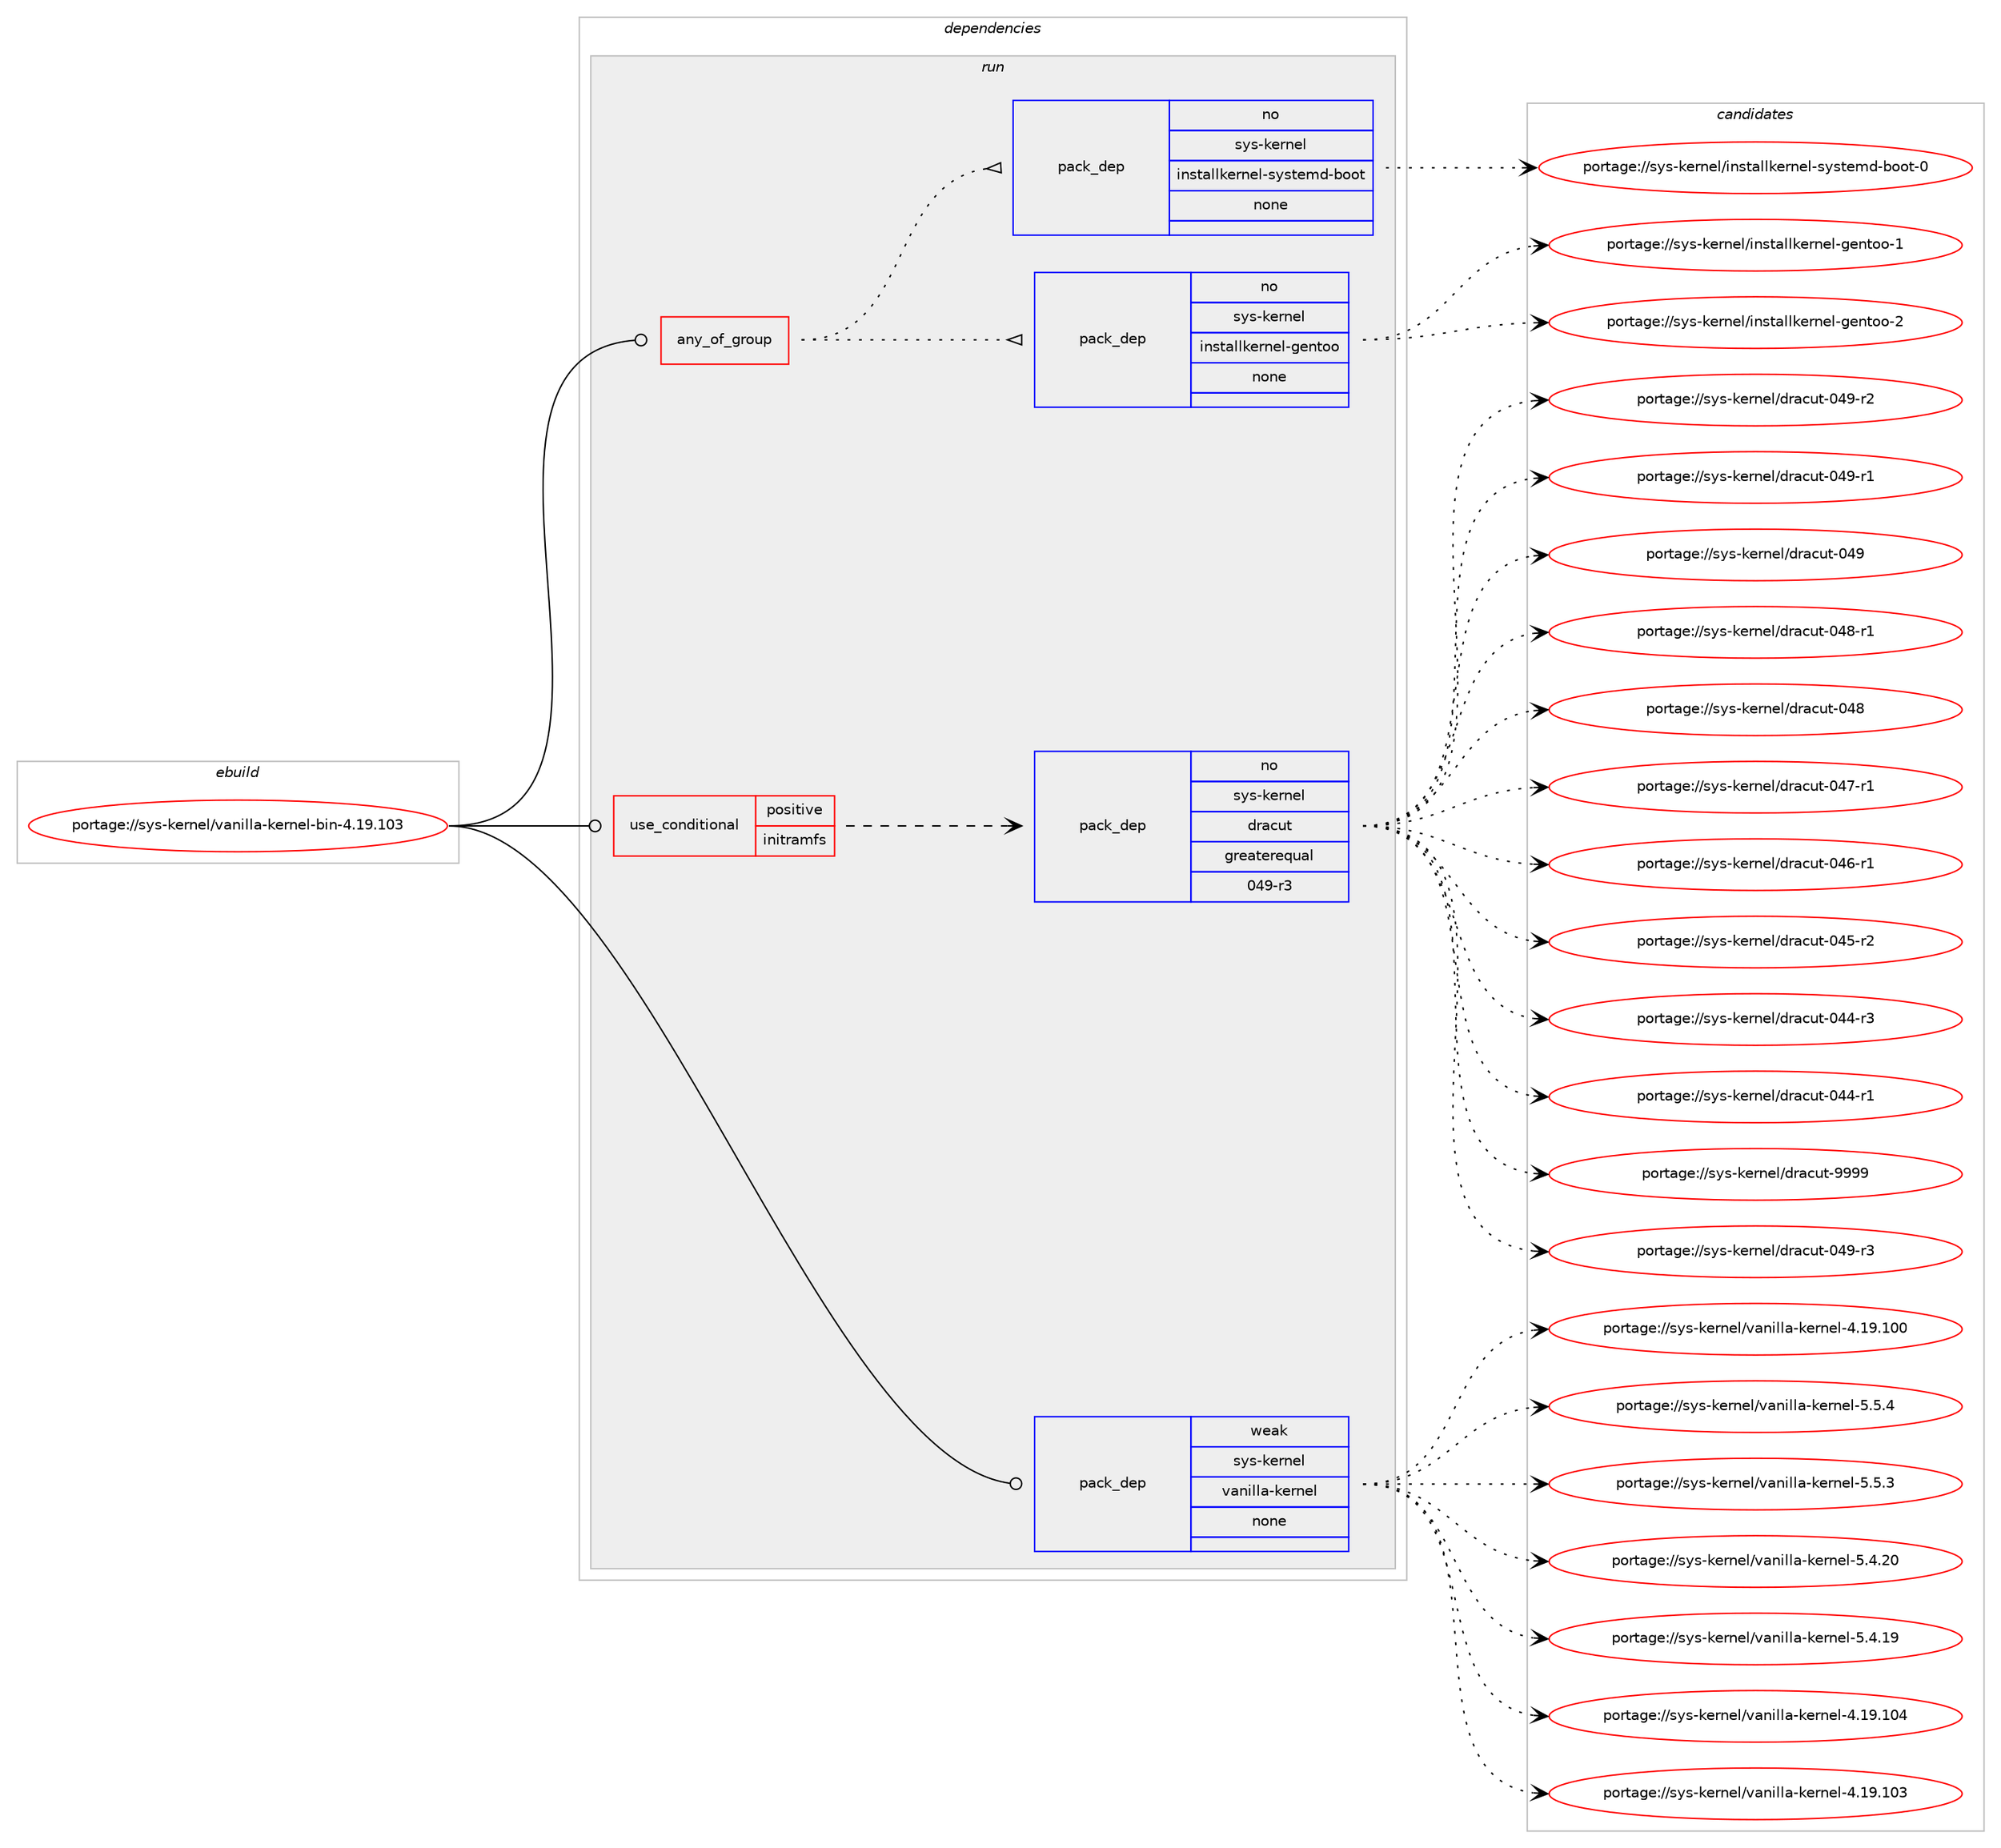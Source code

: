 digraph prolog {

# *************
# Graph options
# *************

newrank=true;
concentrate=true;
compound=true;
graph [rankdir=LR,fontname=Helvetica,fontsize=10,ranksep=1.5];#, ranksep=2.5, nodesep=0.2];
edge  [arrowhead=vee];
node  [fontname=Helvetica,fontsize=10];

# **********
# The ebuild
# **********

subgraph cluster_leftcol {
color=gray;
rank=same;
label=<<i>ebuild</i>>;
id [label="portage://sys-kernel/vanilla-kernel-bin-4.19.103", color=red, width=4, href="../sys-kernel/vanilla-kernel-bin-4.19.103.svg"];
}

# ****************
# The dependencies
# ****************

subgraph cluster_midcol {
color=gray;
label=<<i>dependencies</i>>;
subgraph cluster_compile {
fillcolor="#eeeeee";
style=filled;
label=<<i>compile</i>>;
}
subgraph cluster_compileandrun {
fillcolor="#eeeeee";
style=filled;
label=<<i>compile and run</i>>;
}
subgraph cluster_run {
fillcolor="#eeeeee";
style=filled;
label=<<i>run</i>>;
subgraph any928 {
dependency42619 [label=<<TABLE BORDER="0" CELLBORDER="1" CELLSPACING="0" CELLPADDING="4"><TR><TD CELLPADDING="10">any_of_group</TD></TR></TABLE>>, shape=none, color=red];subgraph pack33302 {
dependency42620 [label=<<TABLE BORDER="0" CELLBORDER="1" CELLSPACING="0" CELLPADDING="4" WIDTH="220"><TR><TD ROWSPAN="6" CELLPADDING="30">pack_dep</TD></TR><TR><TD WIDTH="110">no</TD></TR><TR><TD>sys-kernel</TD></TR><TR><TD>installkernel-gentoo</TD></TR><TR><TD>none</TD></TR><TR><TD></TD></TR></TABLE>>, shape=none, color=blue];
}
dependency42619:e -> dependency42620:w [weight=20,style="dotted",arrowhead="oinv"];
subgraph pack33303 {
dependency42621 [label=<<TABLE BORDER="0" CELLBORDER="1" CELLSPACING="0" CELLPADDING="4" WIDTH="220"><TR><TD ROWSPAN="6" CELLPADDING="30">pack_dep</TD></TR><TR><TD WIDTH="110">no</TD></TR><TR><TD>sys-kernel</TD></TR><TR><TD>installkernel-systemd-boot</TD></TR><TR><TD>none</TD></TR><TR><TD></TD></TR></TABLE>>, shape=none, color=blue];
}
dependency42619:e -> dependency42621:w [weight=20,style="dotted",arrowhead="oinv"];
}
id:e -> dependency42619:w [weight=20,style="solid",arrowhead="odot"];
subgraph cond8329 {
dependency42622 [label=<<TABLE BORDER="0" CELLBORDER="1" CELLSPACING="0" CELLPADDING="4"><TR><TD ROWSPAN="3" CELLPADDING="10">use_conditional</TD></TR><TR><TD>positive</TD></TR><TR><TD>initramfs</TD></TR></TABLE>>, shape=none, color=red];
subgraph pack33304 {
dependency42623 [label=<<TABLE BORDER="0" CELLBORDER="1" CELLSPACING="0" CELLPADDING="4" WIDTH="220"><TR><TD ROWSPAN="6" CELLPADDING="30">pack_dep</TD></TR><TR><TD WIDTH="110">no</TD></TR><TR><TD>sys-kernel</TD></TR><TR><TD>dracut</TD></TR><TR><TD>greaterequal</TD></TR><TR><TD>049-r3</TD></TR></TABLE>>, shape=none, color=blue];
}
dependency42622:e -> dependency42623:w [weight=20,style="dashed",arrowhead="vee"];
}
id:e -> dependency42622:w [weight=20,style="solid",arrowhead="odot"];
subgraph pack33305 {
dependency42624 [label=<<TABLE BORDER="0" CELLBORDER="1" CELLSPACING="0" CELLPADDING="4" WIDTH="220"><TR><TD ROWSPAN="6" CELLPADDING="30">pack_dep</TD></TR><TR><TD WIDTH="110">weak</TD></TR><TR><TD>sys-kernel</TD></TR><TR><TD>vanilla-kernel</TD></TR><TR><TD>none</TD></TR><TR><TD></TD></TR></TABLE>>, shape=none, color=blue];
}
id:e -> dependency42624:w [weight=20,style="solid",arrowhead="odot"];
}
}

# **************
# The candidates
# **************

subgraph cluster_choices {
rank=same;
color=gray;
label=<<i>candidates</i>>;

subgraph choice33302 {
color=black;
nodesep=1;
choice115121115451071011141101011084710511011511697108108107101114110101108451031011101161111114550 [label="portage://sys-kernel/installkernel-gentoo-2", color=red, width=4,href="../sys-kernel/installkernel-gentoo-2.svg"];
choice115121115451071011141101011084710511011511697108108107101114110101108451031011101161111114549 [label="portage://sys-kernel/installkernel-gentoo-1", color=red, width=4,href="../sys-kernel/installkernel-gentoo-1.svg"];
dependency42620:e -> choice115121115451071011141101011084710511011511697108108107101114110101108451031011101161111114550:w [style=dotted,weight="100"];
dependency42620:e -> choice115121115451071011141101011084710511011511697108108107101114110101108451031011101161111114549:w [style=dotted,weight="100"];
}
subgraph choice33303 {
color=black;
nodesep=1;
choice1151211154510710111411010110847105110115116971081081071011141101011084511512111511610110910045981111111164548 [label="portage://sys-kernel/installkernel-systemd-boot-0", color=red, width=4,href="../sys-kernel/installkernel-systemd-boot-0.svg"];
dependency42621:e -> choice1151211154510710111411010110847105110115116971081081071011141101011084511512111511610110910045981111111164548:w [style=dotted,weight="100"];
}
subgraph choice33304 {
color=black;
nodesep=1;
choice115121115451071011141101011084710011497991171164557575757 [label="portage://sys-kernel/dracut-9999", color=red, width=4,href="../sys-kernel/dracut-9999.svg"];
choice11512111545107101114110101108471001149799117116454852574511451 [label="portage://sys-kernel/dracut-049-r3", color=red, width=4,href="../sys-kernel/dracut-049-r3.svg"];
choice11512111545107101114110101108471001149799117116454852574511450 [label="portage://sys-kernel/dracut-049-r2", color=red, width=4,href="../sys-kernel/dracut-049-r2.svg"];
choice11512111545107101114110101108471001149799117116454852574511449 [label="portage://sys-kernel/dracut-049-r1", color=red, width=4,href="../sys-kernel/dracut-049-r1.svg"];
choice1151211154510710111411010110847100114979911711645485257 [label="portage://sys-kernel/dracut-049", color=red, width=4,href="../sys-kernel/dracut-049.svg"];
choice11512111545107101114110101108471001149799117116454852564511449 [label="portage://sys-kernel/dracut-048-r1", color=red, width=4,href="../sys-kernel/dracut-048-r1.svg"];
choice1151211154510710111411010110847100114979911711645485256 [label="portage://sys-kernel/dracut-048", color=red, width=4,href="../sys-kernel/dracut-048.svg"];
choice11512111545107101114110101108471001149799117116454852554511449 [label="portage://sys-kernel/dracut-047-r1", color=red, width=4,href="../sys-kernel/dracut-047-r1.svg"];
choice11512111545107101114110101108471001149799117116454852544511449 [label="portage://sys-kernel/dracut-046-r1", color=red, width=4,href="../sys-kernel/dracut-046-r1.svg"];
choice11512111545107101114110101108471001149799117116454852534511450 [label="portage://sys-kernel/dracut-045-r2", color=red, width=4,href="../sys-kernel/dracut-045-r2.svg"];
choice11512111545107101114110101108471001149799117116454852524511451 [label="portage://sys-kernel/dracut-044-r3", color=red, width=4,href="../sys-kernel/dracut-044-r3.svg"];
choice11512111545107101114110101108471001149799117116454852524511449 [label="portage://sys-kernel/dracut-044-r1", color=red, width=4,href="../sys-kernel/dracut-044-r1.svg"];
dependency42623:e -> choice115121115451071011141101011084710011497991171164557575757:w [style=dotted,weight="100"];
dependency42623:e -> choice11512111545107101114110101108471001149799117116454852574511451:w [style=dotted,weight="100"];
dependency42623:e -> choice11512111545107101114110101108471001149799117116454852574511450:w [style=dotted,weight="100"];
dependency42623:e -> choice11512111545107101114110101108471001149799117116454852574511449:w [style=dotted,weight="100"];
dependency42623:e -> choice1151211154510710111411010110847100114979911711645485257:w [style=dotted,weight="100"];
dependency42623:e -> choice11512111545107101114110101108471001149799117116454852564511449:w [style=dotted,weight="100"];
dependency42623:e -> choice1151211154510710111411010110847100114979911711645485256:w [style=dotted,weight="100"];
dependency42623:e -> choice11512111545107101114110101108471001149799117116454852554511449:w [style=dotted,weight="100"];
dependency42623:e -> choice11512111545107101114110101108471001149799117116454852544511449:w [style=dotted,weight="100"];
dependency42623:e -> choice11512111545107101114110101108471001149799117116454852534511450:w [style=dotted,weight="100"];
dependency42623:e -> choice11512111545107101114110101108471001149799117116454852524511451:w [style=dotted,weight="100"];
dependency42623:e -> choice11512111545107101114110101108471001149799117116454852524511449:w [style=dotted,weight="100"];
}
subgraph choice33305 {
color=black;
nodesep=1;
choice1151211154510710111411010110847118971101051081089745107101114110101108455346534652 [label="portage://sys-kernel/vanilla-kernel-5.5.4", color=red, width=4,href="../sys-kernel/vanilla-kernel-5.5.4.svg"];
choice1151211154510710111411010110847118971101051081089745107101114110101108455346534651 [label="portage://sys-kernel/vanilla-kernel-5.5.3", color=red, width=4,href="../sys-kernel/vanilla-kernel-5.5.3.svg"];
choice115121115451071011141101011084711897110105108108974510710111411010110845534652465048 [label="portage://sys-kernel/vanilla-kernel-5.4.20", color=red, width=4,href="../sys-kernel/vanilla-kernel-5.4.20.svg"];
choice115121115451071011141101011084711897110105108108974510710111411010110845534652464957 [label="portage://sys-kernel/vanilla-kernel-5.4.19", color=red, width=4,href="../sys-kernel/vanilla-kernel-5.4.19.svg"];
choice1151211154510710111411010110847118971101051081089745107101114110101108455246495746494852 [label="portage://sys-kernel/vanilla-kernel-4.19.104", color=red, width=4,href="../sys-kernel/vanilla-kernel-4.19.104.svg"];
choice1151211154510710111411010110847118971101051081089745107101114110101108455246495746494851 [label="portage://sys-kernel/vanilla-kernel-4.19.103", color=red, width=4,href="../sys-kernel/vanilla-kernel-4.19.103.svg"];
choice1151211154510710111411010110847118971101051081089745107101114110101108455246495746494848 [label="portage://sys-kernel/vanilla-kernel-4.19.100", color=red, width=4,href="../sys-kernel/vanilla-kernel-4.19.100.svg"];
dependency42624:e -> choice1151211154510710111411010110847118971101051081089745107101114110101108455346534652:w [style=dotted,weight="100"];
dependency42624:e -> choice1151211154510710111411010110847118971101051081089745107101114110101108455346534651:w [style=dotted,weight="100"];
dependency42624:e -> choice115121115451071011141101011084711897110105108108974510710111411010110845534652465048:w [style=dotted,weight="100"];
dependency42624:e -> choice115121115451071011141101011084711897110105108108974510710111411010110845534652464957:w [style=dotted,weight="100"];
dependency42624:e -> choice1151211154510710111411010110847118971101051081089745107101114110101108455246495746494852:w [style=dotted,weight="100"];
dependency42624:e -> choice1151211154510710111411010110847118971101051081089745107101114110101108455246495746494851:w [style=dotted,weight="100"];
dependency42624:e -> choice1151211154510710111411010110847118971101051081089745107101114110101108455246495746494848:w [style=dotted,weight="100"];
}
}

}

